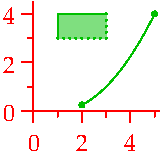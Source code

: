 settings.tex="pdflatex";

texpreamble("\usepackage{amsmath}
\usepackage{amsthm,amssymb}
\usepackage{mathpazo}
\usepackage[svgnames]{xcolor}
");
import graph;

size(80,0);

xaxis(0,5.2,red,RightTicks(new real[]{0,2,4},new real[]{1,3,5}));
yaxis(0,4.5,red,LeftTicks(new real[]{0,2,4},new real[]{1,3}));

fill(box((1,3),(3,4)),heavygreen+opacity(0.5));

draw((1,3)--(1,4),heavygreen);
draw((1,4)--(3,4),heavygreen);
draw((3,4)--(3,3),heavygreen+Dotted);
draw((3,3)--(1,3),heavygreen+Dotted);

pair f(real t){return (2t+1,t^2);}
draw(graph(f,0.5,2),heavygreen);
dot(f(0.5),heavygreen);
dot(f(2),heavygreen);


